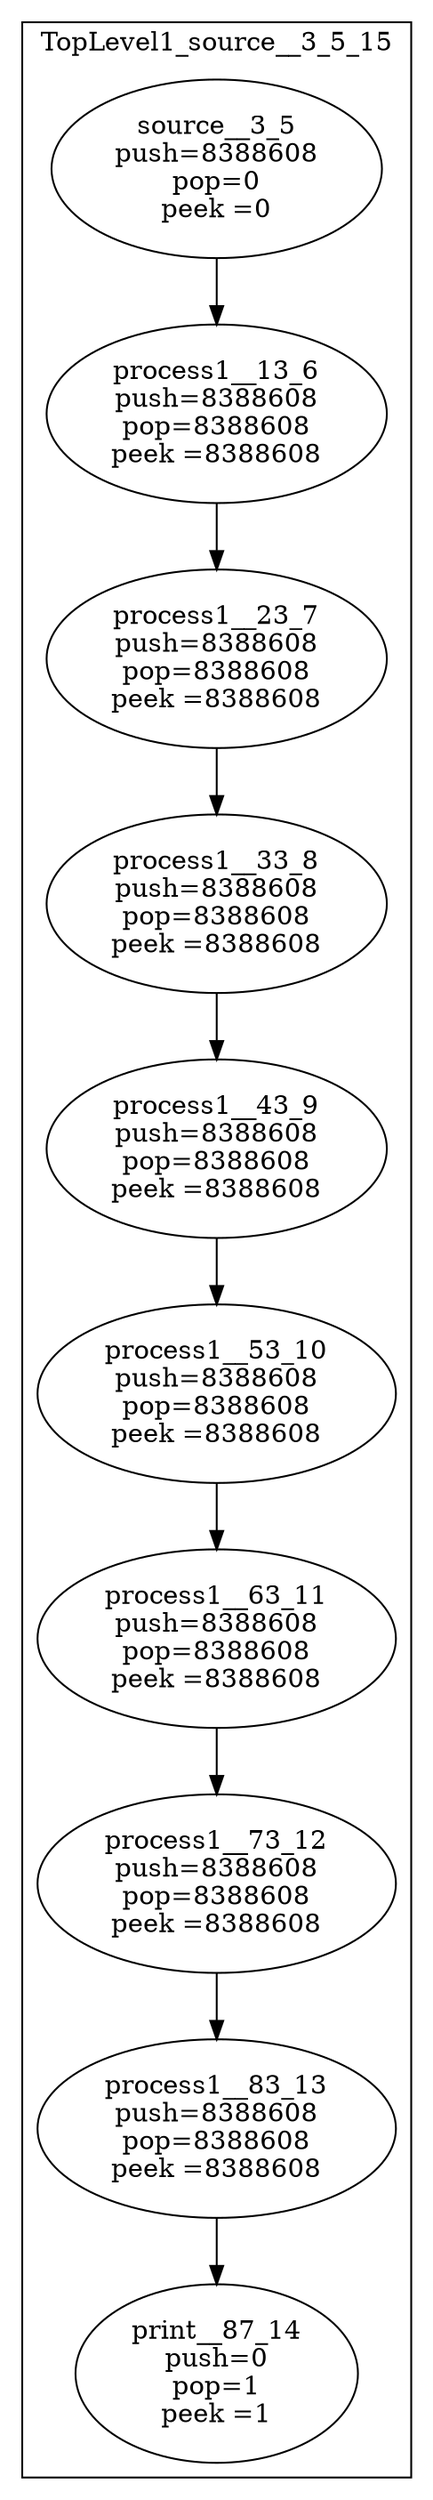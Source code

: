 digraph streamit {
subgraph cluster_node1 {
 label="TopLevel1_source__3_5_15";
node2 [ label="source__3_5\npush=8388608\npop=0\npeek =0" ]
node3 [ label="process1__13_6\npush=8388608\npop=8388608\npeek =8388608" ]
node2 -> node3
node4 [ label="process1__23_7\npush=8388608\npop=8388608\npeek =8388608" ]
node3 -> node4
node5 [ label="process1__33_8\npush=8388608\npop=8388608\npeek =8388608" ]
node4 -> node5
node6 [ label="process1__43_9\npush=8388608\npop=8388608\npeek =8388608" ]
node5 -> node6
node7 [ label="process1__53_10\npush=8388608\npop=8388608\npeek =8388608" ]
node6 -> node7
node8 [ label="process1__63_11\npush=8388608\npop=8388608\npeek =8388608" ]
node7 -> node8
node9 [ label="process1__73_12\npush=8388608\npop=8388608\npeek =8388608" ]
node8 -> node9
node10 [ label="process1__83_13\npush=8388608\npop=8388608\npeek =8388608" ]
node9 -> node10
node11 [ label="print__87_14\npush=0\npop=1\npeek =1" ]
node10 -> node11
}
}
